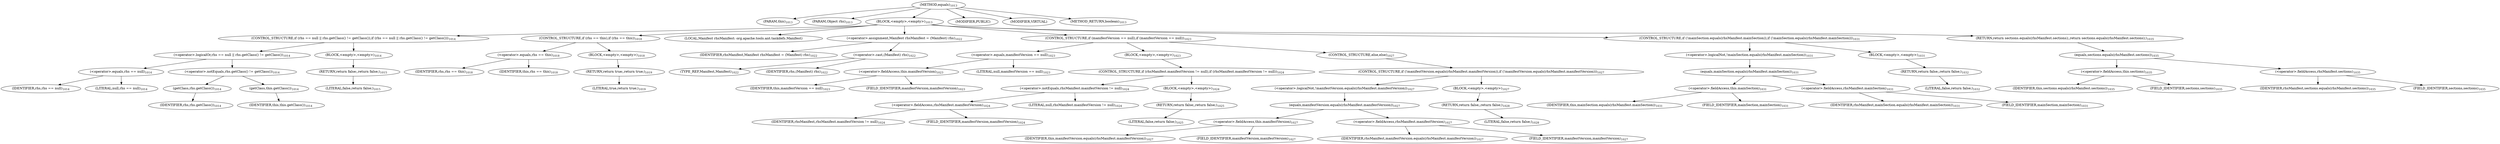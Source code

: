 digraph "equals" {  
"2397" [label = <(METHOD,equals)<SUB>1013</SUB>> ]
"142" [label = <(PARAM,this)<SUB>1013</SUB>> ]
"2398" [label = <(PARAM,Object rhs)<SUB>1013</SUB>> ]
"2399" [label = <(BLOCK,&lt;empty&gt;,&lt;empty&gt;)<SUB>1013</SUB>> ]
"2400" [label = <(CONTROL_STRUCTURE,if (rhs == null || rhs.getClass() != getClass()),if (rhs == null || rhs.getClass() != getClass()))<SUB>1014</SUB>> ]
"2401" [label = <(&lt;operator&gt;.logicalOr,rhs == null || rhs.getClass() != getClass())<SUB>1014</SUB>> ]
"2402" [label = <(&lt;operator&gt;.equals,rhs == null)<SUB>1014</SUB>> ]
"2403" [label = <(IDENTIFIER,rhs,rhs == null)<SUB>1014</SUB>> ]
"2404" [label = <(LITERAL,null,rhs == null)<SUB>1014</SUB>> ]
"2405" [label = <(&lt;operator&gt;.notEquals,rhs.getClass() != getClass())<SUB>1014</SUB>> ]
"2406" [label = <(getClass,rhs.getClass())<SUB>1014</SUB>> ]
"2407" [label = <(IDENTIFIER,rhs,rhs.getClass())<SUB>1014</SUB>> ]
"2408" [label = <(getClass,this.getClass())<SUB>1014</SUB>> ]
"141" [label = <(IDENTIFIER,this,this.getClass())<SUB>1014</SUB>> ]
"2409" [label = <(BLOCK,&lt;empty&gt;,&lt;empty&gt;)<SUB>1014</SUB>> ]
"2410" [label = <(RETURN,return false;,return false;)<SUB>1015</SUB>> ]
"2411" [label = <(LITERAL,false,return false;)<SUB>1015</SUB>> ]
"2412" [label = <(CONTROL_STRUCTURE,if (rhs == this),if (rhs == this))<SUB>1018</SUB>> ]
"2413" [label = <(&lt;operator&gt;.equals,rhs == this)<SUB>1018</SUB>> ]
"2414" [label = <(IDENTIFIER,rhs,rhs == this)<SUB>1018</SUB>> ]
"143" [label = <(IDENTIFIER,this,rhs == this)<SUB>1018</SUB>> ]
"2415" [label = <(BLOCK,&lt;empty&gt;,&lt;empty&gt;)<SUB>1018</SUB>> ]
"2416" [label = <(RETURN,return true;,return true;)<SUB>1019</SUB>> ]
"2417" [label = <(LITERAL,true,return true;)<SUB>1019</SUB>> ]
"2418" [label = <(LOCAL,Manifest rhsManifest: org.apache.tools.ant.taskdefs.Manifest)> ]
"2419" [label = <(&lt;operator&gt;.assignment,Manifest rhsManifest = (Manifest) rhs)<SUB>1022</SUB>> ]
"2420" [label = <(IDENTIFIER,rhsManifest,Manifest rhsManifest = (Manifest) rhs)<SUB>1022</SUB>> ]
"2421" [label = <(&lt;operator&gt;.cast,(Manifest) rhs)<SUB>1022</SUB>> ]
"2422" [label = <(TYPE_REF,Manifest,Manifest)<SUB>1022</SUB>> ]
"2423" [label = <(IDENTIFIER,rhs,(Manifest) rhs)<SUB>1022</SUB>> ]
"2424" [label = <(CONTROL_STRUCTURE,if (manifestVersion == null),if (manifestVersion == null))<SUB>1023</SUB>> ]
"2425" [label = <(&lt;operator&gt;.equals,manifestVersion == null)<SUB>1023</SUB>> ]
"2426" [label = <(&lt;operator&gt;.fieldAccess,this.manifestVersion)<SUB>1023</SUB>> ]
"2427" [label = <(IDENTIFIER,this,manifestVersion == null)<SUB>1023</SUB>> ]
"2428" [label = <(FIELD_IDENTIFIER,manifestVersion,manifestVersion)<SUB>1023</SUB>> ]
"2429" [label = <(LITERAL,null,manifestVersion == null)<SUB>1023</SUB>> ]
"2430" [label = <(BLOCK,&lt;empty&gt;,&lt;empty&gt;)<SUB>1023</SUB>> ]
"2431" [label = <(CONTROL_STRUCTURE,if (rhsManifest.manifestVersion != null),if (rhsManifest.manifestVersion != null))<SUB>1024</SUB>> ]
"2432" [label = <(&lt;operator&gt;.notEquals,rhsManifest.manifestVersion != null)<SUB>1024</SUB>> ]
"2433" [label = <(&lt;operator&gt;.fieldAccess,rhsManifest.manifestVersion)<SUB>1024</SUB>> ]
"2434" [label = <(IDENTIFIER,rhsManifest,rhsManifest.manifestVersion != null)<SUB>1024</SUB>> ]
"2435" [label = <(FIELD_IDENTIFIER,manifestVersion,manifestVersion)<SUB>1024</SUB>> ]
"2436" [label = <(LITERAL,null,rhsManifest.manifestVersion != null)<SUB>1024</SUB>> ]
"2437" [label = <(BLOCK,&lt;empty&gt;,&lt;empty&gt;)<SUB>1024</SUB>> ]
"2438" [label = <(RETURN,return false;,return false;)<SUB>1025</SUB>> ]
"2439" [label = <(LITERAL,false,return false;)<SUB>1025</SUB>> ]
"2440" [label = <(CONTROL_STRUCTURE,else,else)<SUB>1027</SUB>> ]
"2441" [label = <(CONTROL_STRUCTURE,if (!manifestVersion.equals(rhsManifest.manifestVersion)),if (!manifestVersion.equals(rhsManifest.manifestVersion)))<SUB>1027</SUB>> ]
"2442" [label = <(&lt;operator&gt;.logicalNot,!manifestVersion.equals(rhsManifest.manifestVersion))<SUB>1027</SUB>> ]
"2443" [label = <(equals,manifestVersion.equals(rhsManifest.manifestVersion))<SUB>1027</SUB>> ]
"2444" [label = <(&lt;operator&gt;.fieldAccess,this.manifestVersion)<SUB>1027</SUB>> ]
"2445" [label = <(IDENTIFIER,this,manifestVersion.equals(rhsManifest.manifestVersion))<SUB>1027</SUB>> ]
"2446" [label = <(FIELD_IDENTIFIER,manifestVersion,manifestVersion)<SUB>1027</SUB>> ]
"2447" [label = <(&lt;operator&gt;.fieldAccess,rhsManifest.manifestVersion)<SUB>1027</SUB>> ]
"2448" [label = <(IDENTIFIER,rhsManifest,manifestVersion.equals(rhsManifest.manifestVersion))<SUB>1027</SUB>> ]
"2449" [label = <(FIELD_IDENTIFIER,manifestVersion,manifestVersion)<SUB>1027</SUB>> ]
"2450" [label = <(BLOCK,&lt;empty&gt;,&lt;empty&gt;)<SUB>1027</SUB>> ]
"2451" [label = <(RETURN,return false;,return false;)<SUB>1028</SUB>> ]
"2452" [label = <(LITERAL,false,return false;)<SUB>1028</SUB>> ]
"2453" [label = <(CONTROL_STRUCTURE,if (!mainSection.equals(rhsManifest.mainSection)),if (!mainSection.equals(rhsManifest.mainSection)))<SUB>1031</SUB>> ]
"2454" [label = <(&lt;operator&gt;.logicalNot,!mainSection.equals(rhsManifest.mainSection))<SUB>1031</SUB>> ]
"2455" [label = <(equals,mainSection.equals(rhsManifest.mainSection))<SUB>1031</SUB>> ]
"2456" [label = <(&lt;operator&gt;.fieldAccess,this.mainSection)<SUB>1031</SUB>> ]
"2457" [label = <(IDENTIFIER,this,mainSection.equals(rhsManifest.mainSection))<SUB>1031</SUB>> ]
"2458" [label = <(FIELD_IDENTIFIER,mainSection,mainSection)<SUB>1031</SUB>> ]
"2459" [label = <(&lt;operator&gt;.fieldAccess,rhsManifest.mainSection)<SUB>1031</SUB>> ]
"2460" [label = <(IDENTIFIER,rhsManifest,mainSection.equals(rhsManifest.mainSection))<SUB>1031</SUB>> ]
"2461" [label = <(FIELD_IDENTIFIER,mainSection,mainSection)<SUB>1031</SUB>> ]
"2462" [label = <(BLOCK,&lt;empty&gt;,&lt;empty&gt;)<SUB>1031</SUB>> ]
"2463" [label = <(RETURN,return false;,return false;)<SUB>1032</SUB>> ]
"2464" [label = <(LITERAL,false,return false;)<SUB>1032</SUB>> ]
"2465" [label = <(RETURN,return sections.equals(rhsManifest.sections);,return sections.equals(rhsManifest.sections);)<SUB>1035</SUB>> ]
"2466" [label = <(equals,sections.equals(rhsManifest.sections))<SUB>1035</SUB>> ]
"2467" [label = <(&lt;operator&gt;.fieldAccess,this.sections)<SUB>1035</SUB>> ]
"2468" [label = <(IDENTIFIER,this,sections.equals(rhsManifest.sections))<SUB>1035</SUB>> ]
"2469" [label = <(FIELD_IDENTIFIER,sections,sections)<SUB>1035</SUB>> ]
"2470" [label = <(&lt;operator&gt;.fieldAccess,rhsManifest.sections)<SUB>1035</SUB>> ]
"2471" [label = <(IDENTIFIER,rhsManifest,sections.equals(rhsManifest.sections))<SUB>1035</SUB>> ]
"2472" [label = <(FIELD_IDENTIFIER,sections,sections)<SUB>1035</SUB>> ]
"2473" [label = <(MODIFIER,PUBLIC)> ]
"2474" [label = <(MODIFIER,VIRTUAL)> ]
"2475" [label = <(METHOD_RETURN,boolean)<SUB>1013</SUB>> ]
  "2397" -> "142" 
  "2397" -> "2398" 
  "2397" -> "2399" 
  "2397" -> "2473" 
  "2397" -> "2474" 
  "2397" -> "2475" 
  "2399" -> "2400" 
  "2399" -> "2412" 
  "2399" -> "2418" 
  "2399" -> "2419" 
  "2399" -> "2424" 
  "2399" -> "2453" 
  "2399" -> "2465" 
  "2400" -> "2401" 
  "2400" -> "2409" 
  "2401" -> "2402" 
  "2401" -> "2405" 
  "2402" -> "2403" 
  "2402" -> "2404" 
  "2405" -> "2406" 
  "2405" -> "2408" 
  "2406" -> "2407" 
  "2408" -> "141" 
  "2409" -> "2410" 
  "2410" -> "2411" 
  "2412" -> "2413" 
  "2412" -> "2415" 
  "2413" -> "2414" 
  "2413" -> "143" 
  "2415" -> "2416" 
  "2416" -> "2417" 
  "2419" -> "2420" 
  "2419" -> "2421" 
  "2421" -> "2422" 
  "2421" -> "2423" 
  "2424" -> "2425" 
  "2424" -> "2430" 
  "2424" -> "2440" 
  "2425" -> "2426" 
  "2425" -> "2429" 
  "2426" -> "2427" 
  "2426" -> "2428" 
  "2430" -> "2431" 
  "2431" -> "2432" 
  "2431" -> "2437" 
  "2432" -> "2433" 
  "2432" -> "2436" 
  "2433" -> "2434" 
  "2433" -> "2435" 
  "2437" -> "2438" 
  "2438" -> "2439" 
  "2440" -> "2441" 
  "2441" -> "2442" 
  "2441" -> "2450" 
  "2442" -> "2443" 
  "2443" -> "2444" 
  "2443" -> "2447" 
  "2444" -> "2445" 
  "2444" -> "2446" 
  "2447" -> "2448" 
  "2447" -> "2449" 
  "2450" -> "2451" 
  "2451" -> "2452" 
  "2453" -> "2454" 
  "2453" -> "2462" 
  "2454" -> "2455" 
  "2455" -> "2456" 
  "2455" -> "2459" 
  "2456" -> "2457" 
  "2456" -> "2458" 
  "2459" -> "2460" 
  "2459" -> "2461" 
  "2462" -> "2463" 
  "2463" -> "2464" 
  "2465" -> "2466" 
  "2466" -> "2467" 
  "2466" -> "2470" 
  "2467" -> "2468" 
  "2467" -> "2469" 
  "2470" -> "2471" 
  "2470" -> "2472" 
}
